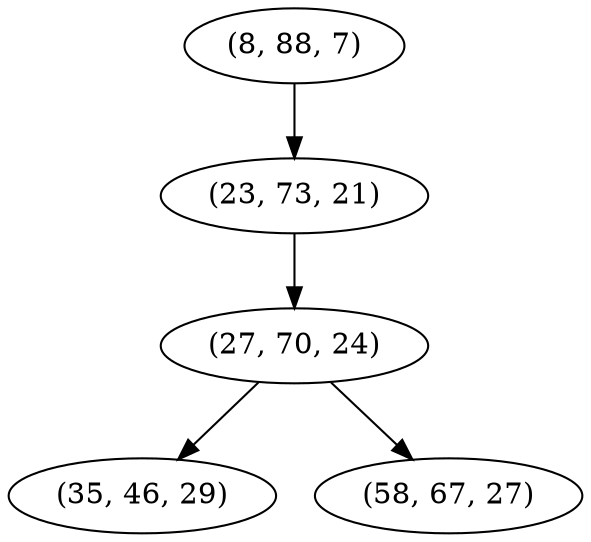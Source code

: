 digraph tree {
    "(8, 88, 7)";
    "(23, 73, 21)";
    "(27, 70, 24)";
    "(35, 46, 29)";
    "(58, 67, 27)";
    "(8, 88, 7)" -> "(23, 73, 21)";
    "(23, 73, 21)" -> "(27, 70, 24)";
    "(27, 70, 24)" -> "(35, 46, 29)";
    "(27, 70, 24)" -> "(58, 67, 27)";
}
